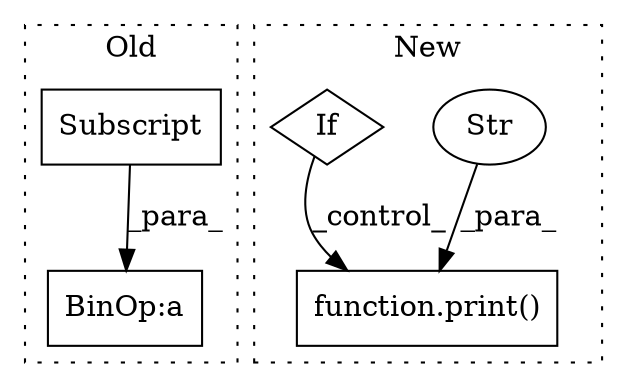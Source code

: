 digraph G {
subgraph cluster0 {
1 [label="Subscript" a="63" s="10934,0" l="32,0" shape="box"];
5 [label="BinOp:a" a="82" s="10931" l="3" shape="box"];
label = "Old";
style="dotted";
}
subgraph cluster1 {
2 [label="function.print()" a="75" s="10039,10057" l="6,1" shape="box"];
3 [label="Str" a="66" s="10045" l="3" shape="ellipse"];
4 [label="If" a="96" s="10015,10025" l="3,14" shape="diamond"];
label = "New";
style="dotted";
}
1 -> 5 [label="_para_"];
3 -> 2 [label="_para_"];
4 -> 2 [label="_control_"];
}